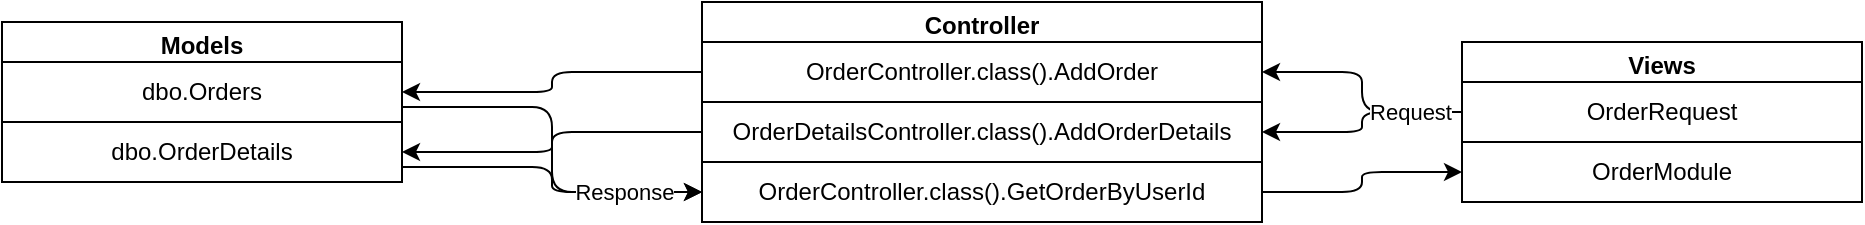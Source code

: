 <mxfile>
    <diagram id="v_v9-PLwr2vfUTJF4Kot" name="Page-1">
        <mxGraphModel dx="1786" dy="475" grid="1" gridSize="10" guides="1" tooltips="1" connect="1" arrows="1" fold="1" page="1" pageScale="1" pageWidth="850" pageHeight="1100" math="0" shadow="0">
            <root>
                <mxCell id="0"/>
                <mxCell id="1" parent="0"/>
                <mxCell id="29" value="Views" style="swimlane;whiteSpace=wrap;html=1;" vertex="1" parent="1">
                    <mxGeometry x="640" y="60" width="200" height="80" as="geometry"/>
                </mxCell>
                <mxCell id="30" value="OrderRequest" style="rounded=0;whiteSpace=wrap;html=1;" vertex="1" parent="29">
                    <mxGeometry y="20" width="200" height="30" as="geometry"/>
                </mxCell>
                <mxCell id="58" value="OrderModule" style="rounded=0;whiteSpace=wrap;html=1;" vertex="1" parent="29">
                    <mxGeometry y="50" width="200" height="30" as="geometry"/>
                </mxCell>
                <mxCell id="32" value="Controller" style="swimlane;whiteSpace=wrap;html=1;startSize=23;" vertex="1" parent="1">
                    <mxGeometry x="260" y="40" width="280" height="110" as="geometry"/>
                </mxCell>
                <mxCell id="33" value="OrderController.class().AddOrder" style="rounded=0;whiteSpace=wrap;html=1;" vertex="1" parent="32">
                    <mxGeometry y="20" width="280" height="30" as="geometry"/>
                </mxCell>
                <mxCell id="51" value="OrderDetailsController.class().AddOrderDetails" style="rounded=0;whiteSpace=wrap;html=1;" vertex="1" parent="32">
                    <mxGeometry y="50" width="280" height="30" as="geometry"/>
                </mxCell>
                <mxCell id="50" value="OrderController.class().GetOrderByUserId" style="rounded=0;whiteSpace=wrap;html=1;" vertex="1" parent="32">
                    <mxGeometry y="80" width="280" height="30" as="geometry"/>
                </mxCell>
                <mxCell id="34" value="Models" style="swimlane;whiteSpace=wrap;html=1;" vertex="1" parent="1">
                    <mxGeometry x="-90" y="50" width="200" height="80" as="geometry"/>
                </mxCell>
                <mxCell id="35" value="dbo.Orders" style="rounded=0;whiteSpace=wrap;html=1;" vertex="1" parent="34">
                    <mxGeometry y="20" width="200" height="30" as="geometry"/>
                </mxCell>
                <mxCell id="62" value="dbo.OrderDetails" style="rounded=0;whiteSpace=wrap;html=1;" vertex="1" parent="34">
                    <mxGeometry y="50" width="200" height="30" as="geometry"/>
                </mxCell>
                <mxCell id="59" style="edgeStyle=elbowEdgeStyle;html=1;entryX=1;entryY=0.5;entryDx=0;entryDy=0;exitX=0;exitY=0.5;exitDx=0;exitDy=0;" edge="1" parent="1" source="30" target="33">
                    <mxGeometry relative="1" as="geometry"/>
                </mxCell>
                <mxCell id="60" style="edgeStyle=elbowEdgeStyle;html=1;exitX=0;exitY=0.5;exitDx=0;exitDy=0;" edge="1" parent="1" source="30" target="51">
                    <mxGeometry relative="1" as="geometry"/>
                </mxCell>
                <mxCell id="61" value="Request" style="edgeLabel;html=1;align=center;verticalAlign=middle;resizable=0;points=[];" vertex="1" connectable="0" parent="60">
                    <mxGeometry x="-0.523" relative="1" as="geometry">
                        <mxPoint as="offset"/>
                    </mxGeometry>
                </mxCell>
                <mxCell id="63" style="edgeStyle=elbowEdgeStyle;html=1;exitX=0;exitY=0.5;exitDx=0;exitDy=0;entryX=1;entryY=0.5;entryDx=0;entryDy=0;" edge="1" parent="1" source="33" target="35">
                    <mxGeometry relative="1" as="geometry"/>
                </mxCell>
                <mxCell id="64" style="edgeStyle=elbowEdgeStyle;html=1;exitX=0;exitY=0.5;exitDx=0;exitDy=0;entryX=1;entryY=0.5;entryDx=0;entryDy=0;" edge="1" parent="1" source="51" target="62">
                    <mxGeometry relative="1" as="geometry"/>
                </mxCell>
                <mxCell id="67" style="edgeStyle=elbowEdgeStyle;html=1;exitX=1;exitY=0.75;exitDx=0;exitDy=0;entryX=0;entryY=0.5;entryDx=0;entryDy=0;" edge="1" parent="1" source="35" target="50">
                    <mxGeometry relative="1" as="geometry"/>
                </mxCell>
                <mxCell id="68" style="edgeStyle=elbowEdgeStyle;html=1;exitX=1;exitY=0.75;exitDx=0;exitDy=0;entryX=0;entryY=0.5;entryDx=0;entryDy=0;" edge="1" parent="1" source="62" target="50">
                    <mxGeometry relative="1" as="geometry"/>
                </mxCell>
                <mxCell id="69" value="Response" style="edgeLabel;html=1;align=center;verticalAlign=middle;resizable=0;points=[];" vertex="1" connectable="0" parent="68">
                    <mxGeometry x="0.445" relative="1" as="geometry">
                        <mxPoint x="6" as="offset"/>
                    </mxGeometry>
                </mxCell>
                <mxCell id="70" style="edgeStyle=elbowEdgeStyle;html=1;entryX=0;entryY=0.5;entryDx=0;entryDy=0;" edge="1" parent="1" source="50" target="58">
                    <mxGeometry relative="1" as="geometry"/>
                </mxCell>
            </root>
        </mxGraphModel>
    </diagram>
</mxfile>